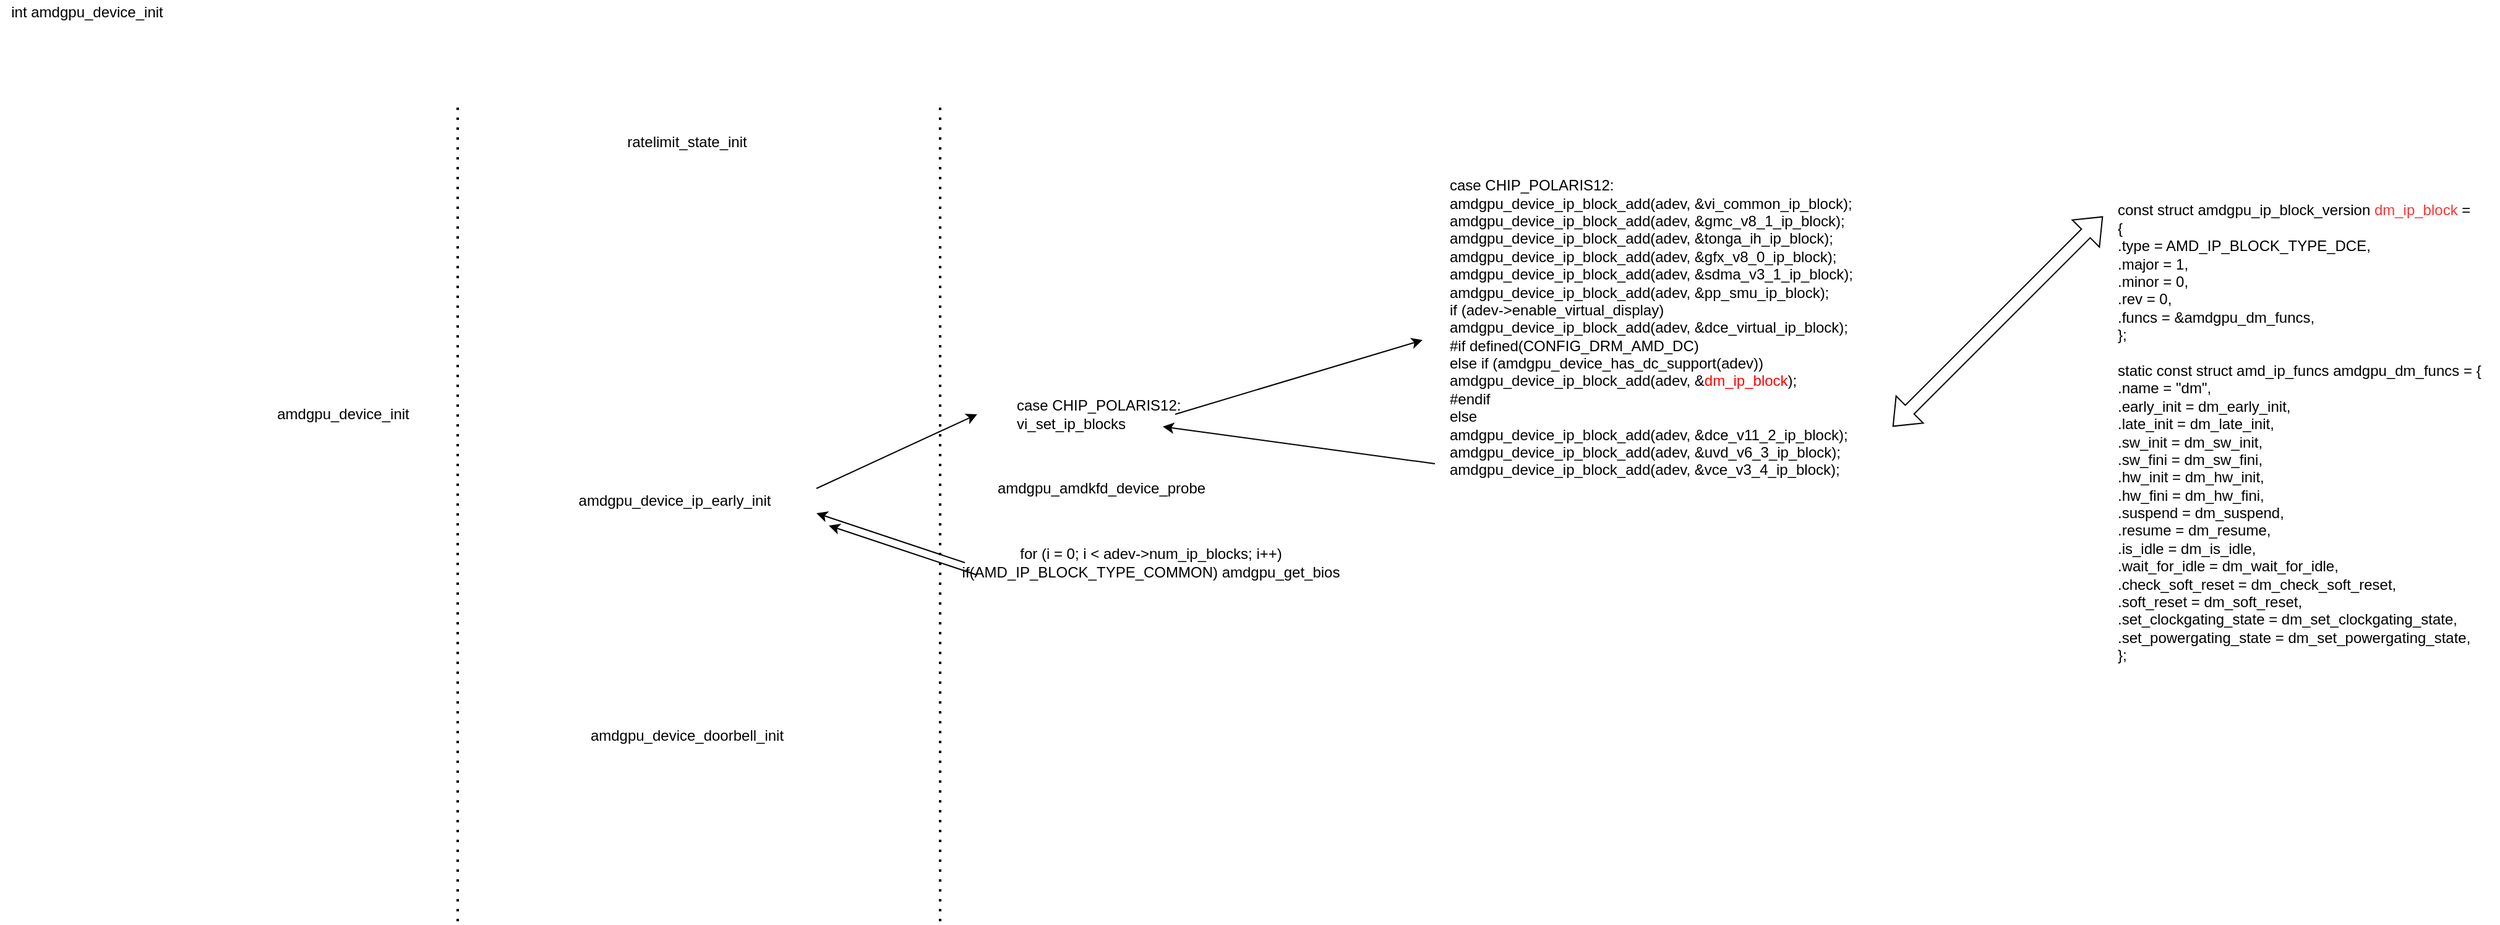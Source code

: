 <mxfile version="17.4.6" type="github">
  <diagram id="hGFMNqmb2zfe9tHskcBW" name="Page-1">
    <mxGraphModel dx="2249" dy="755" grid="1" gridSize="10" guides="1" tooltips="1" connect="1" arrows="1" fold="1" page="1" pageScale="1" pageWidth="827" pageHeight="1169" math="0" shadow="0">
      <root>
        <mxCell id="0" />
        <mxCell id="1" parent="0" />
        <mxCell id="GLmPlQLurBmdkAW1gnxs-1" value="int amdgpu_device_init" style="text;html=1;align=center;verticalAlign=middle;resizable=0;points=[];autosize=1;strokeColor=none;fillColor=none;" vertex="1" parent="1">
          <mxGeometry x="-690" y="115" width="140" height="20" as="geometry" />
        </mxCell>
        <mxCell id="GLmPlQLurBmdkAW1gnxs-2" value="amdgpu_device_init" style="text;html=1;align=center;verticalAlign=middle;resizable=0;points=[];autosize=1;strokeColor=none;fillColor=none;" vertex="1" parent="1">
          <mxGeometry x="-473" y="440" width="120" height="20" as="geometry" />
        </mxCell>
        <mxCell id="GLmPlQLurBmdkAW1gnxs-3" value="amdgpu_device_ip_early_init" style="text;html=1;align=center;verticalAlign=middle;resizable=0;points=[];autosize=1;strokeColor=none;fillColor=none;" vertex="1" parent="1">
          <mxGeometry x="-230" y="510" width="170" height="20" as="geometry" />
        </mxCell>
        <mxCell id="GLmPlQLurBmdkAW1gnxs-4" value="ratelimit_state_init" style="text;html=1;align=center;verticalAlign=middle;resizable=0;points=[];autosize=1;strokeColor=none;fillColor=none;" vertex="1" parent="1">
          <mxGeometry x="-190" y="220" width="110" height="20" as="geometry" />
        </mxCell>
        <mxCell id="GLmPlQLurBmdkAW1gnxs-5" value="amdgpu_device_doorbell_init" style="text;html=1;align=center;verticalAlign=middle;resizable=0;points=[];autosize=1;strokeColor=none;fillColor=none;" vertex="1" parent="1">
          <mxGeometry x="-220" y="700" width="170" height="20" as="geometry" />
        </mxCell>
        <mxCell id="GLmPlQLurBmdkAW1gnxs-7" value="case CHIP_POLARIS12:&lt;br&gt;vi_set_ip_blocks" style="text;html=1;align=left;verticalAlign=middle;resizable=0;points=[];autosize=1;strokeColor=none;fillColor=none;" vertex="1" parent="1">
          <mxGeometry x="130" y="435" width="150" height="30" as="geometry" />
        </mxCell>
        <mxCell id="GLmPlQLurBmdkAW1gnxs-8" value="&lt;div&gt;case CHIP_POLARIS12:&lt;br&gt;&lt;/div&gt;&lt;div&gt;&lt;span&gt;		&lt;/span&gt;amdgpu_device_ip_block_add(adev, &amp;amp;vi_common_ip_block);&lt;/div&gt;&lt;div&gt;&lt;span&gt;		&lt;/span&gt;amdgpu_device_ip_block_add(adev, &amp;amp;gmc_v8_1_ip_block);&lt;/div&gt;&lt;div&gt;&lt;span&gt;		&lt;/span&gt;amdgpu_device_ip_block_add(adev, &amp;amp;tonga_ih_ip_block);&lt;/div&gt;&lt;div&gt;&lt;span&gt;		&lt;/span&gt;amdgpu_device_ip_block_add(adev, &amp;amp;gfx_v8_0_ip_block);&lt;/div&gt;&lt;div&gt;&lt;span&gt;		&lt;/span&gt;amdgpu_device_ip_block_add(adev, &amp;amp;sdma_v3_1_ip_block);&lt;/div&gt;&lt;div&gt;&lt;span&gt;		&lt;/span&gt;amdgpu_device_ip_block_add(adev, &amp;amp;pp_smu_ip_block);&lt;/div&gt;&lt;div&gt;&lt;span&gt;		&lt;/span&gt;if (adev-&amp;gt;enable_virtual_display)&lt;/div&gt;&lt;div&gt;&lt;span&gt;			&lt;/span&gt;amdgpu_device_ip_block_add(adev, &amp;amp;dce_virtual_ip_block);&lt;/div&gt;&lt;div&gt;#if defined(CONFIG_DRM_AMD_DC)&lt;/div&gt;&lt;div&gt;&lt;span&gt;		&lt;/span&gt;else if (amdgpu_device_has_dc_support(adev))&lt;/div&gt;&lt;div&gt;&lt;span&gt;			&lt;/span&gt;amdgpu_device_ip_block_add(adev, &amp;amp;&lt;font color=&quot;#ff0000&quot;&gt;dm_ip_block&lt;/font&gt;);&lt;/div&gt;&lt;div&gt;#endif&lt;/div&gt;&lt;div&gt;&lt;span&gt;		&lt;/span&gt;else&lt;/div&gt;&lt;div&gt;&lt;span&gt;			&lt;/span&gt;amdgpu_device_ip_block_add(adev, &amp;amp;dce_v11_2_ip_block);&lt;/div&gt;&lt;div&gt;&lt;span&gt;		&lt;/span&gt;amdgpu_device_ip_block_add(adev, &amp;amp;uvd_v6_3_ip_block);&lt;/div&gt;&lt;div&gt;&lt;span&gt;		&lt;/span&gt;amdgpu_device_ip_block_add(adev, &amp;amp;vce_v3_4_ip_block);&lt;/div&gt;" style="text;html=1;align=left;verticalAlign=middle;resizable=0;points=[];autosize=1;strokeColor=none;fillColor=none;" vertex="1" parent="1">
          <mxGeometry x="480" y="260" width="340" height="240" as="geometry" />
        </mxCell>
        <mxCell id="GLmPlQLurBmdkAW1gnxs-9" value="&lt;div&gt;&lt;div&gt;const struct amdgpu_ip_block_version &lt;font color=&quot;#ff3333&quot;&gt;dm_ip_block&lt;/font&gt; =&lt;/div&gt;&lt;div&gt;{&lt;/div&gt;&lt;div&gt;&lt;span&gt;	&lt;/span&gt;.type = AMD_IP_BLOCK_TYPE_DCE,&lt;/div&gt;&lt;div&gt;&lt;span&gt;	&lt;/span&gt;.major = 1,&lt;/div&gt;&lt;div&gt;&lt;span&gt;	&lt;/span&gt;.minor = 0,&lt;/div&gt;&lt;div&gt;&lt;span&gt;	&lt;/span&gt;.rev = 0,&lt;/div&gt;&lt;div&gt;&lt;span&gt;	&lt;/span&gt;.funcs = &amp;amp;amdgpu_dm_funcs,&lt;/div&gt;&lt;div&gt;};&lt;/div&gt;&lt;/div&gt;&lt;div&gt;&lt;br&gt;&lt;/div&gt;&lt;div&gt;static const struct amd_ip_funcs amdgpu_dm_funcs = {&lt;/div&gt;&lt;div&gt;&lt;span&gt;	&lt;/span&gt;.name = &quot;dm&quot;,&lt;/div&gt;&lt;div&gt;&lt;span&gt;	&lt;/span&gt;.early_init = dm_early_init,&lt;/div&gt;&lt;div&gt;&lt;span&gt;	&lt;/span&gt;.late_init = dm_late_init,&lt;/div&gt;&lt;div&gt;&lt;span&gt;	&lt;/span&gt;.sw_init = dm_sw_init,&lt;/div&gt;&lt;div&gt;&lt;span&gt;	&lt;/span&gt;.sw_fini = dm_sw_fini,&lt;/div&gt;&lt;div&gt;&lt;span&gt;	&lt;/span&gt;.hw_init = dm_hw_init,&lt;/div&gt;&lt;div&gt;&lt;span&gt;	&lt;/span&gt;.hw_fini = dm_hw_fini,&lt;/div&gt;&lt;div&gt;&lt;span&gt;	&lt;/span&gt;.suspend = dm_suspend,&lt;/div&gt;&lt;div&gt;&lt;span&gt;	&lt;/span&gt;.resume = dm_resume,&lt;/div&gt;&lt;div&gt;&lt;span&gt;	&lt;/span&gt;.is_idle = dm_is_idle,&lt;/div&gt;&lt;div&gt;&lt;span&gt;	&lt;/span&gt;.wait_for_idle = dm_wait_for_idle,&lt;/div&gt;&lt;div&gt;&lt;span&gt;	&lt;/span&gt;.check_soft_reset = dm_check_soft_reset,&lt;/div&gt;&lt;div&gt;&lt;span&gt;	&lt;/span&gt;.soft_reset = dm_soft_reset,&lt;/div&gt;&lt;div&gt;&lt;span&gt;	&lt;/span&gt;.set_clockgating_state = dm_set_clockgating_state,&lt;/div&gt;&lt;div&gt;&lt;span&gt;	&lt;/span&gt;.set_powergating_state = dm_set_powergating_state,&lt;/div&gt;&lt;div&gt;};&lt;/div&gt;" style="text;html=1;align=left;verticalAlign=middle;resizable=0;points=[];autosize=1;strokeColor=none;fillColor=none;" vertex="1" parent="1">
          <mxGeometry x="1020" y="280" width="310" height="370" as="geometry" />
        </mxCell>
        <mxCell id="GLmPlQLurBmdkAW1gnxs-11" value="" style="endArrow=none;dashed=1;html=1;dashPattern=1 3;strokeWidth=2;rounded=0;fontColor=#FF3333;" edge="1" parent="1">
          <mxGeometry width="50" height="50" relative="1" as="geometry">
            <mxPoint x="-320" y="860" as="sourcePoint" />
            <mxPoint x="-320" y="200" as="targetPoint" />
          </mxGeometry>
        </mxCell>
        <mxCell id="GLmPlQLurBmdkAW1gnxs-12" value="" style="endArrow=none;dashed=1;html=1;dashPattern=1 3;strokeWidth=2;rounded=0;fontColor=#FF3333;" edge="1" parent="1">
          <mxGeometry width="50" height="50" relative="1" as="geometry">
            <mxPoint x="70" y="860" as="sourcePoint" />
            <mxPoint x="70" y="200" as="targetPoint" />
          </mxGeometry>
        </mxCell>
        <mxCell id="GLmPlQLurBmdkAW1gnxs-13" value="" style="shape=flexArrow;endArrow=classic;startArrow=classic;html=1;rounded=0;fontColor=#FF3333;" edge="1" parent="1">
          <mxGeometry width="100" height="100" relative="1" as="geometry">
            <mxPoint x="840" y="460" as="sourcePoint" />
            <mxPoint x="1010" y="290" as="targetPoint" />
          </mxGeometry>
        </mxCell>
        <mxCell id="GLmPlQLurBmdkAW1gnxs-14" value="" style="endArrow=classic;html=1;rounded=0;fontColor=#FF3333;" edge="1" parent="1">
          <mxGeometry width="50" height="50" relative="1" as="geometry">
            <mxPoint x="-30" y="510" as="sourcePoint" />
            <mxPoint x="100" y="450" as="targetPoint" />
          </mxGeometry>
        </mxCell>
        <mxCell id="GLmPlQLurBmdkAW1gnxs-15" value="" style="endArrow=classic;html=1;rounded=0;fontColor=#FF3333;" edge="1" parent="1">
          <mxGeometry width="50" height="50" relative="1" as="geometry">
            <mxPoint x="90" y="570" as="sourcePoint" />
            <mxPoint x="-30" y="530" as="targetPoint" />
          </mxGeometry>
        </mxCell>
        <mxCell id="GLmPlQLurBmdkAW1gnxs-16" value="amdgpu_amdkfd_device_probe" style="text;html=1;align=center;verticalAlign=middle;resizable=0;points=[];autosize=1;strokeColor=none;fillColor=none;fontColor=#000000;" vertex="1" parent="1">
          <mxGeometry x="110" y="500" width="180" height="20" as="geometry" />
        </mxCell>
        <mxCell id="GLmPlQLurBmdkAW1gnxs-17" value="for (i = 0; i &amp;lt; adev-&amp;gt;num_ip_blocks; i++)&lt;br&gt;if(AMD_IP_BLOCK_TYPE_COMMON) amdgpu_get_bios" style="text;html=1;align=center;verticalAlign=middle;resizable=0;points=[];autosize=1;strokeColor=none;fillColor=none;fontColor=#000000;" vertex="1" parent="1">
          <mxGeometry x="80" y="554.5" width="320" height="30" as="geometry" />
        </mxCell>
        <mxCell id="GLmPlQLurBmdkAW1gnxs-18" value="" style="endArrow=classic;html=1;rounded=0;fontColor=#FF3333;" edge="1" parent="1">
          <mxGeometry width="50" height="50" relative="1" as="geometry">
            <mxPoint x="260" y="450" as="sourcePoint" />
            <mxPoint x="460" y="390" as="targetPoint" />
          </mxGeometry>
        </mxCell>
        <mxCell id="GLmPlQLurBmdkAW1gnxs-19" value="" style="endArrow=classic;html=1;rounded=0;fontColor=#FF3333;" edge="1" parent="1">
          <mxGeometry width="50" height="50" relative="1" as="geometry">
            <mxPoint x="100" y="580" as="sourcePoint" />
            <mxPoint x="-20" y="540" as="targetPoint" />
            <Array as="points">
              <mxPoint x="40" y="560" />
            </Array>
          </mxGeometry>
        </mxCell>
        <mxCell id="GLmPlQLurBmdkAW1gnxs-20" value="" style="endArrow=classic;html=1;rounded=0;fontColor=#FF3333;" edge="1" parent="1">
          <mxGeometry width="50" height="50" relative="1" as="geometry">
            <mxPoint x="470" y="490" as="sourcePoint" />
            <mxPoint x="250" y="460" as="targetPoint" />
          </mxGeometry>
        </mxCell>
      </root>
    </mxGraphModel>
  </diagram>
</mxfile>
